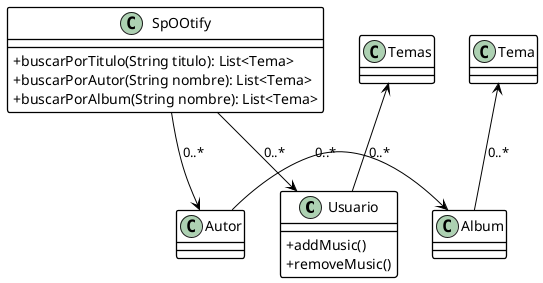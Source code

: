 @startuml ej1
skinparam ClassBackgroundColor transparent
skinparam classAttributeIconSize 0 
skinparam ClassBorderThickness 1.3
skinparam ClassBorderColor Black
skinparam ArrowColor Black
skinparam shadowing false


class Usuario{
    +addMusic()
    +removeMusic()
}
Temas <-- Usuario : 0..*

class SpOOtify{
    +buscarPorTitulo(String titulo): List<Tema>
    +buscarPorAutor(String nombre): List<Tema>
    +buscarPorAlbum(String nombre): List<Tema>
}
Autor <-u- SpOOtify : 0..*
Usuario <-u- SpOOtify : 0..*

class Autor{
    
}

class Album{

}
Album <-l- Autor : 0..*

class Tema{

}
Tema <-- Album : 0..*

@enduml